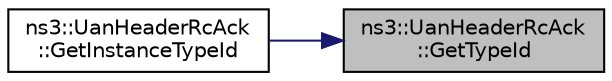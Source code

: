 digraph "ns3::UanHeaderRcAck::GetTypeId"
{
 // LATEX_PDF_SIZE
  edge [fontname="Helvetica",fontsize="10",labelfontname="Helvetica",labelfontsize="10"];
  node [fontname="Helvetica",fontsize="10",shape=record];
  rankdir="RL";
  Node1 [label="ns3::UanHeaderRcAck\l::GetTypeId",height=0.2,width=0.4,color="black", fillcolor="grey75", style="filled", fontcolor="black",tooltip="Register this type."];
  Node1 -> Node2 [dir="back",color="midnightblue",fontsize="10",style="solid",fontname="Helvetica"];
  Node2 [label="ns3::UanHeaderRcAck\l::GetInstanceTypeId",height=0.2,width=0.4,color="black", fillcolor="white", style="filled",URL="$classns3_1_1_uan_header_rc_ack.html#ac43adff26088e6813ff98e1771c74cb0",tooltip="Get the most derived TypeId for this Object."];
}
